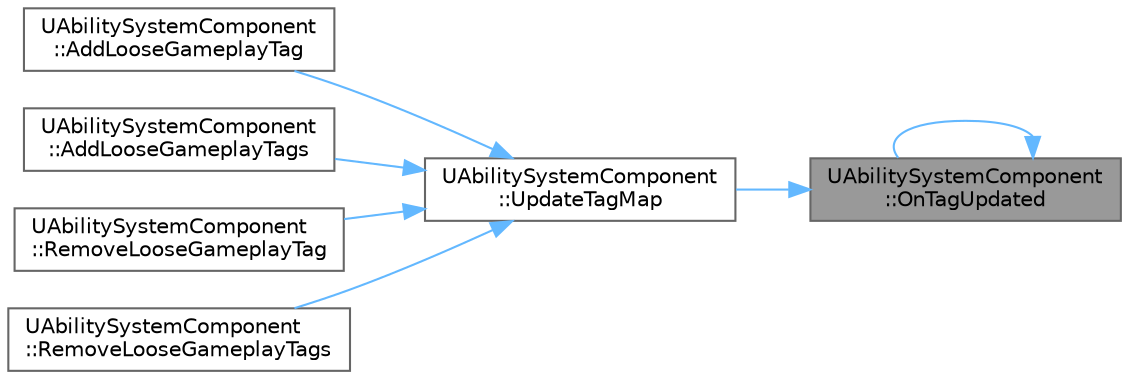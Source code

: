 digraph "UAbilitySystemComponent::OnTagUpdated"
{
 // INTERACTIVE_SVG=YES
 // LATEX_PDF_SIZE
  bgcolor="transparent";
  edge [fontname=Helvetica,fontsize=10,labelfontname=Helvetica,labelfontsize=10];
  node [fontname=Helvetica,fontsize=10,shape=box,height=0.2,width=0.4];
  rankdir="RL";
  Node1 [id="Node000001",label="UAbilitySystemComponent\l::OnTagUpdated",height=0.2,width=0.4,color="gray40", fillcolor="grey60", style="filled", fontcolor="black",tooltip=" "];
  Node1 -> Node1 [id="edge1_Node000001_Node000001",dir="back",color="steelblue1",style="solid",tooltip=" "];
  Node1 -> Node2 [id="edge2_Node000001_Node000002",dir="back",color="steelblue1",style="solid",tooltip=" "];
  Node2 [id="Node000002",label="UAbilitySystemComponent\l::UpdateTagMap",height=0.2,width=0.4,color="grey40", fillcolor="white", style="filled",URL="$d4/d2d/classUAbilitySystemComponent.html#a0b2572a1a97dcfea04450eef72e522db",tooltip="Update the number of instances of a given tag and calls callback."];
  Node2 -> Node3 [id="edge3_Node000002_Node000003",dir="back",color="steelblue1",style="solid",tooltip=" "];
  Node3 [id="Node000003",label="UAbilitySystemComponent\l::AddLooseGameplayTag",height=0.2,width=0.4,color="grey40", fillcolor="white", style="filled",URL="$d4/d2d/classUAbilitySystemComponent.html#a4e434748cd534df8f2c0a83e62c4796c",tooltip="Allows GameCode to add loose gameplaytags which are not backed by a GameplayEffect."];
  Node2 -> Node4 [id="edge4_Node000002_Node000004",dir="back",color="steelblue1",style="solid",tooltip=" "];
  Node4 [id="Node000004",label="UAbilitySystemComponent\l::AddLooseGameplayTags",height=0.2,width=0.4,color="grey40", fillcolor="white", style="filled",URL="$d4/d2d/classUAbilitySystemComponent.html#a81ab09a9442961fc13e6d625ff8d687e",tooltip=" "];
  Node2 -> Node5 [id="edge5_Node000002_Node000005",dir="back",color="steelblue1",style="solid",tooltip=" "];
  Node5 [id="Node000005",label="UAbilitySystemComponent\l::RemoveLooseGameplayTag",height=0.2,width=0.4,color="grey40", fillcolor="white", style="filled",URL="$d4/d2d/classUAbilitySystemComponent.html#aca9377f80af98d42954aca77f64f969a",tooltip=" "];
  Node2 -> Node6 [id="edge6_Node000002_Node000006",dir="back",color="steelblue1",style="solid",tooltip=" "];
  Node6 [id="Node000006",label="UAbilitySystemComponent\l::RemoveLooseGameplayTags",height=0.2,width=0.4,color="grey40", fillcolor="white", style="filled",URL="$d4/d2d/classUAbilitySystemComponent.html#a968b64e0c0986625d5cdea18f37b76bf",tooltip=" "];
}
